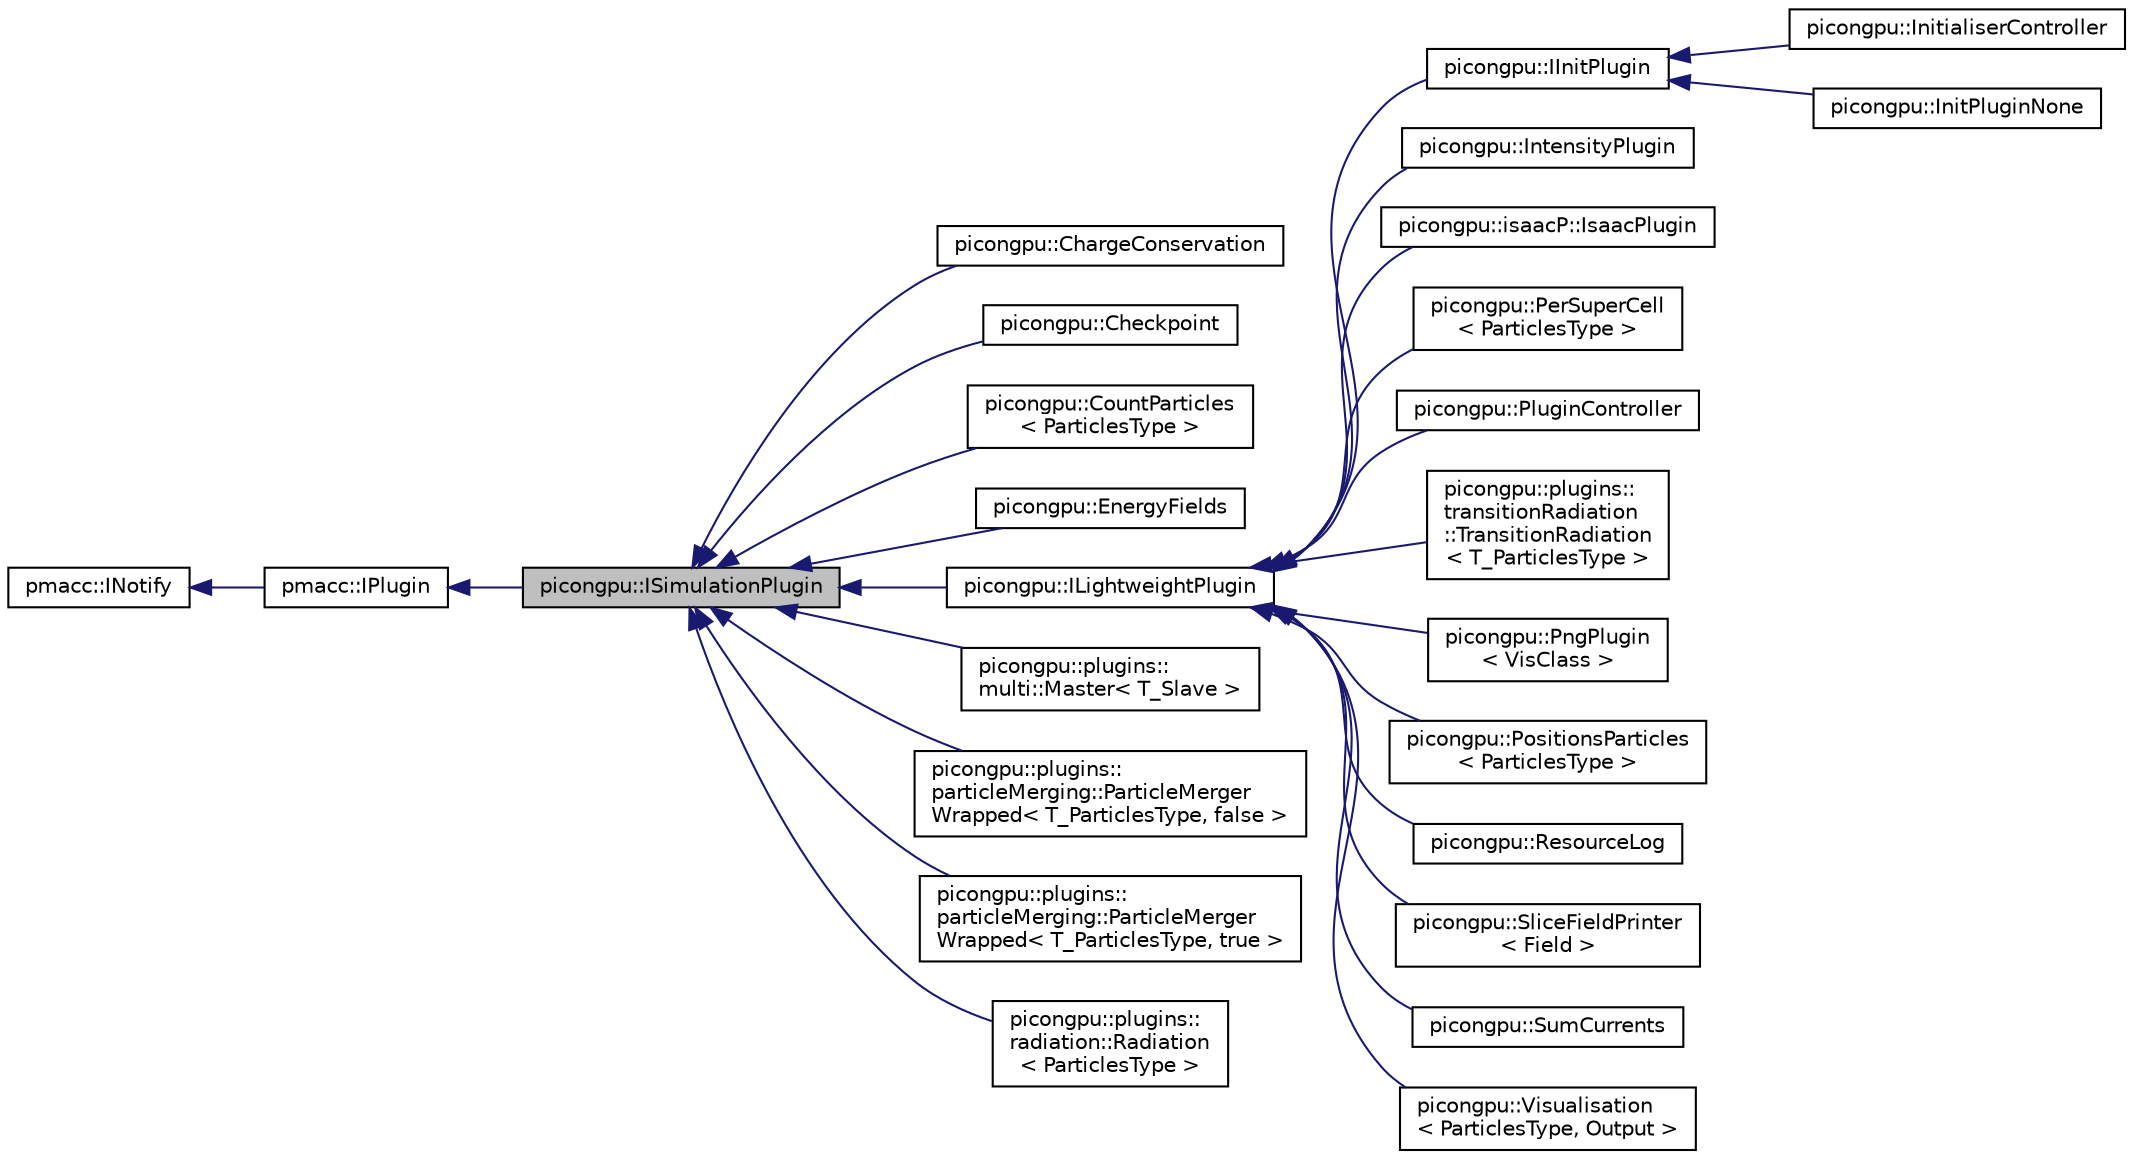 digraph "picongpu::ISimulationPlugin"
{
 // LATEX_PDF_SIZE
  edge [fontname="Helvetica",fontsize="10",labelfontname="Helvetica",labelfontsize="10"];
  node [fontname="Helvetica",fontsize="10",shape=record];
  rankdir="LR";
  Node1 [label="picongpu::ISimulationPlugin",height=0.2,width=0.4,color="black", fillcolor="grey75", style="filled", fontcolor="black",tooltip="Interface for a simulation plugin in PIConGPU which has a MappingDesc."];
  Node2 -> Node1 [dir="back",color="midnightblue",fontsize="10",style="solid",fontname="Helvetica"];
  Node2 [label="pmacc::IPlugin",height=0.2,width=0.4,color="black", fillcolor="white", style="filled",URL="$classpmacc_1_1_i_plugin.html",tooltip=" "];
  Node3 -> Node2 [dir="back",color="midnightblue",fontsize="10",style="solid",fontname="Helvetica"];
  Node3 [label="pmacc::INotify",height=0.2,width=0.4,color="black", fillcolor="white", style="filled",URL="$classpmacc_1_1_i_notify.html",tooltip=" "];
  Node1 -> Node4 [dir="back",color="midnightblue",fontsize="10",style="solid",fontname="Helvetica"];
  Node4 [label="picongpu::ChargeConservation",height=0.2,width=0.4,color="black", fillcolor="white", style="filled",URL="$classpicongpu_1_1_charge_conservation.html",tooltip="maximum difference between electron charge density and div E"];
  Node1 -> Node5 [dir="back",color="midnightblue",fontsize="10",style="solid",fontname="Helvetica"];
  Node5 [label="picongpu::Checkpoint",height=0.2,width=0.4,color="black", fillcolor="white", style="filled",URL="$classpicongpu_1_1_checkpoint.html",tooltip="Checkpoint creation and load."];
  Node1 -> Node6 [dir="back",color="midnightblue",fontsize="10",style="solid",fontname="Helvetica"];
  Node6 [label="picongpu::CountParticles\l\< ParticlesType \>",height=0.2,width=0.4,color="black", fillcolor="white", style="filled",URL="$classpicongpu_1_1_count_particles.html",tooltip=" "];
  Node1 -> Node7 [dir="back",color="midnightblue",fontsize="10",style="solid",fontname="Helvetica"];
  Node7 [label="picongpu::EnergyFields",height=0.2,width=0.4,color="black", fillcolor="white", style="filled",URL="$classpicongpu_1_1_energy_fields.html",tooltip=" "];
  Node1 -> Node8 [dir="back",color="midnightblue",fontsize="10",style="solid",fontname="Helvetica"];
  Node8 [label="picongpu::ILightweightPlugin",height=0.2,width=0.4,color="black", fillcolor="white", style="filled",URL="$classpicongpu_1_1_i_lightweight_plugin.html",tooltip="Interface for a lightweight simulation plugin without checkpoint/restart capabilities."];
  Node8 -> Node9 [dir="back",color="midnightblue",fontsize="10",style="solid",fontname="Helvetica"];
  Node9 [label="picongpu::IInitPlugin",height=0.2,width=0.4,color="black", fillcolor="white", style="filled",URL="$classpicongpu_1_1_i_init_plugin.html",tooltip=" "];
  Node9 -> Node10 [dir="back",color="midnightblue",fontsize="10",style="solid",fontname="Helvetica"];
  Node10 [label="picongpu::InitialiserController",height=0.2,width=0.4,color="black", fillcolor="white", style="filled",URL="$classpicongpu_1_1_initialiser_controller.html",tooltip=" "];
  Node9 -> Node11 [dir="back",color="midnightblue",fontsize="10",style="solid",fontname="Helvetica"];
  Node11 [label="picongpu::InitPluginNone",height=0.2,width=0.4,color="black", fillcolor="white", style="filled",URL="$classpicongpu_1_1_init_plugin_none.html",tooltip=" "];
  Node8 -> Node12 [dir="back",color="midnightblue",fontsize="10",style="solid",fontname="Helvetica"];
  Node12 [label="picongpu::IntensityPlugin",height=0.2,width=0.4,color="black", fillcolor="white", style="filled",URL="$classpicongpu_1_1_intensity_plugin.html",tooltip=" "];
  Node8 -> Node13 [dir="back",color="midnightblue",fontsize="10",style="solid",fontname="Helvetica"];
  Node13 [label="picongpu::isaacP::IsaacPlugin",height=0.2,width=0.4,color="black", fillcolor="white", style="filled",URL="$classpicongpu_1_1isaac_p_1_1_isaac_plugin.html",tooltip=" "];
  Node8 -> Node14 [dir="back",color="midnightblue",fontsize="10",style="solid",fontname="Helvetica"];
  Node14 [label="picongpu::PerSuperCell\l\< ParticlesType \>",height=0.2,width=0.4,color="black", fillcolor="white", style="filled",URL="$classpicongpu_1_1_per_super_cell.html",tooltip="Count makro particle of a species and write down the result to a global HDF5 file."];
  Node8 -> Node15 [dir="back",color="midnightblue",fontsize="10",style="solid",fontname="Helvetica"];
  Node15 [label="picongpu::PluginController",height=0.2,width=0.4,color="black", fillcolor="white", style="filled",URL="$classpicongpu_1_1_plugin_controller.html",tooltip="Plugin management controller for user-level plugins."];
  Node8 -> Node16 [dir="back",color="midnightblue",fontsize="10",style="solid",fontname="Helvetica"];
  Node16 [label="picongpu::plugins::\ltransitionRadiation\l::TransitionRadiation\l\< T_ParticlesType \>",height=0.2,width=0.4,color="black", fillcolor="white", style="filled",URL="$classpicongpu_1_1plugins_1_1transition_radiation_1_1_transition_radiation.html",tooltip="Implementation of transition radiation for in situ calculation in PIConGPU."];
  Node8 -> Node17 [dir="back",color="midnightblue",fontsize="10",style="solid",fontname="Helvetica"];
  Node17 [label="picongpu::PngPlugin\l\< VisClass \>",height=0.2,width=0.4,color="black", fillcolor="white", style="filled",URL="$classpicongpu_1_1_png_plugin.html",tooltip=" "];
  Node8 -> Node18 [dir="back",color="midnightblue",fontsize="10",style="solid",fontname="Helvetica"];
  Node18 [label="picongpu::PositionsParticles\l\< ParticlesType \>",height=0.2,width=0.4,color="black", fillcolor="white", style="filled",URL="$classpicongpu_1_1_positions_particles.html",tooltip=" "];
  Node8 -> Node19 [dir="back",color="midnightblue",fontsize="10",style="solid",fontname="Helvetica"];
  Node19 [label="picongpu::ResourceLog",height=0.2,width=0.4,color="black", fillcolor="white", style="filled",URL="$classpicongpu_1_1_resource_log.html",tooltip=" "];
  Node8 -> Node20 [dir="back",color="midnightblue",fontsize="10",style="solid",fontname="Helvetica"];
  Node20 [label="picongpu::SliceFieldPrinter\l\< Field \>",height=0.2,width=0.4,color="black", fillcolor="white", style="filled",URL="$classpicongpu_1_1_slice_field_printer.html",tooltip=" "];
  Node8 -> Node21 [dir="back",color="midnightblue",fontsize="10",style="solid",fontname="Helvetica"];
  Node21 [label="picongpu::SumCurrents",height=0.2,width=0.4,color="black", fillcolor="white", style="filled",URL="$classpicongpu_1_1_sum_currents.html",tooltip=" "];
  Node8 -> Node22 [dir="back",color="midnightblue",fontsize="10",style="solid",fontname="Helvetica"];
  Node22 [label="picongpu::Visualisation\l\< ParticlesType, Output \>",height=0.2,width=0.4,color="black", fillcolor="white", style="filled",URL="$classpicongpu_1_1_visualisation.html",tooltip="Visualizes simulation data by writing png files."];
  Node1 -> Node23 [dir="back",color="midnightblue",fontsize="10",style="solid",fontname="Helvetica"];
  Node23 [label="picongpu::plugins::\lmulti::Master\< T_Slave \>",height=0.2,width=0.4,color="black", fillcolor="white", style="filled",URL="$classpicongpu_1_1plugins_1_1multi_1_1_master.html",tooltip="Master class to create multi plugins."];
  Node1 -> Node24 [dir="back",color="midnightblue",fontsize="10",style="solid",fontname="Helvetica"];
  Node24 [label="picongpu::plugins::\lparticleMerging::ParticleMerger\lWrapped\< T_ParticlesType, false \>",height=0.2,width=0.4,color="black", fillcolor="white", style="filled",URL="$structpicongpu_1_1plugins_1_1particle_merging_1_1_particle_merger_wrapped_3_01_t___particles_type_00_01false_01_4.html",tooltip=" "];
  Node1 -> Node25 [dir="back",color="midnightblue",fontsize="10",style="solid",fontname="Helvetica"];
  Node25 [label="picongpu::plugins::\lparticleMerging::ParticleMerger\lWrapped\< T_ParticlesType, true \>",height=0.2,width=0.4,color="black", fillcolor="white", style="filled",URL="$structpicongpu_1_1plugins_1_1particle_merging_1_1_particle_merger_wrapped_3_01_t___particles_type_00_01true_01_4.html",tooltip=" "];
  Node1 -> Node26 [dir="back",color="midnightblue",fontsize="10",style="solid",fontname="Helvetica"];
  Node26 [label="picongpu::plugins::\lradiation::Radiation\l\< ParticlesType \>",height=0.2,width=0.4,color="black", fillcolor="white", style="filled",URL="$classpicongpu_1_1plugins_1_1radiation_1_1_radiation.html",tooltip=" "];
}
